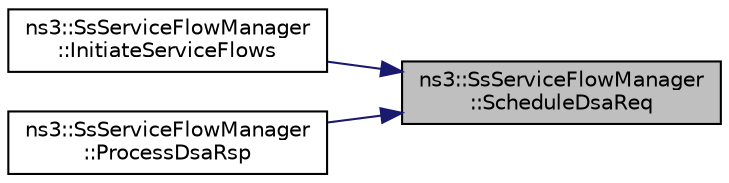 digraph "ns3::SsServiceFlowManager::ScheduleDsaReq"
{
 // LATEX_PDF_SIZE
  edge [fontname="Helvetica",fontsize="10",labelfontname="Helvetica",labelfontsize="10"];
  node [fontname="Helvetica",fontsize="10",shape=record];
  rankdir="RL";
  Node1 [label="ns3::SsServiceFlowManager\l::ScheduleDsaReq",height=0.2,width=0.4,color="black", fillcolor="grey75", style="filled", fontcolor="black",tooltip="Schedule DSA response."];
  Node1 -> Node2 [dir="back",color="midnightblue",fontsize="10",style="solid",fontname="Helvetica"];
  Node2 [label="ns3::SsServiceFlowManager\l::InitiateServiceFlows",height=0.2,width=0.4,color="black", fillcolor="white", style="filled",URL="$classns3_1_1_ss_service_flow_manager.html#a8cc3878dd2f5b51c1d25624117072257",tooltip="Initiate service flows."];
  Node1 -> Node3 [dir="back",color="midnightblue",fontsize="10",style="solid",fontname="Helvetica"];
  Node3 [label="ns3::SsServiceFlowManager\l::ProcessDsaRsp",height=0.2,width=0.4,color="black", fillcolor="white", style="filled",URL="$classns3_1_1_ss_service_flow_manager.html#a0d610f8ac8628def7125bfcf32e8b3c1",tooltip="Process DSA response."];
}
